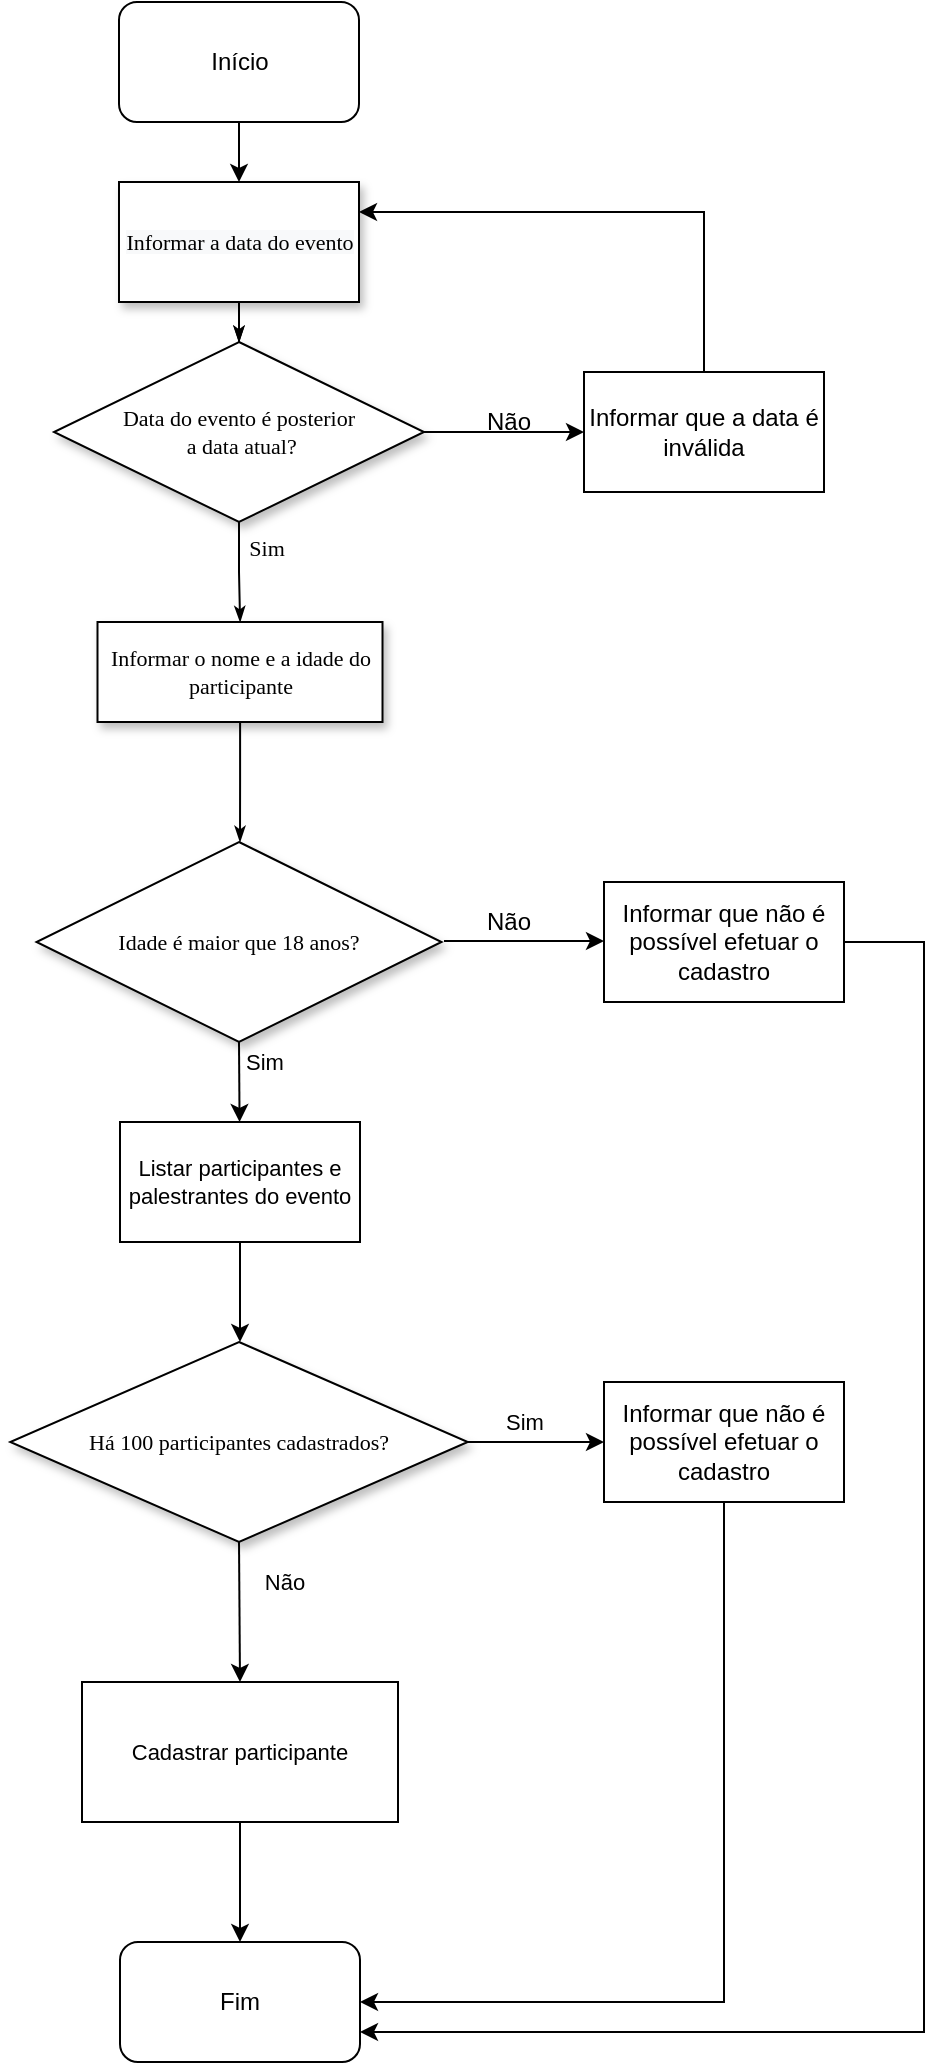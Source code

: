<mxfile version="15.4.3" type="device"><diagram name="Page-1" id="edf60f1a-56cd-e834-aa8a-f176f3a09ee4"><mxGraphModel dx="852" dy="427" grid="1" gridSize="10" guides="1" tooltips="1" connect="1" arrows="1" fold="1" page="1" pageScale="1" pageWidth="1100" pageHeight="850" background="none" math="0" shadow="0"><root><mxCell id="0"/><mxCell id="1" parent="0"/><mxCell id="60e70716793133e9-31" style="edgeStyle=orthogonalEdgeStyle;rounded=0;html=1;labelBackgroundColor=none;startSize=5;endArrow=classicThin;endFill=1;endSize=5;jettySize=auto;orthogonalLoop=1;strokeWidth=1;fontFamily=Verdana;fontSize=8;exitX=0.5;exitY=1;exitDx=0;exitDy=0;" parent="1" source="60e70716793133e9-4" target="60e70716793133e9-5" edge="1"><mxGeometry relative="1" as="geometry"><mxPoint x="200" y="100" as="sourcePoint"/></mxGeometry></mxCell><mxCell id="60e70716793133e9-32" style="edgeStyle=orthogonalEdgeStyle;rounded=0;html=1;labelBackgroundColor=none;startSize=5;endArrow=classicThin;endFill=1;endSize=5;jettySize=auto;orthogonalLoop=1;strokeWidth=1;fontFamily=Verdana;fontSize=8" parent="1" source="60e70716793133e9-4" target="60e70716793133e9-5" edge="1"><mxGeometry relative="1" as="geometry"/></mxCell><mxCell id="60e70716793133e9-4" value="&lt;font style=&quot;font-size: 11px&quot;&gt;&lt;span style=&quot;color: rgb(0 , 0 , 0) ; font-family: &amp;#34;verdana&amp;#34; ; font-style: normal ; font-weight: 400 ; letter-spacing: normal ; text-align: center ; text-indent: 0px ; text-transform: none ; word-spacing: 0px ; background-color: rgb(248 , 249 , 250) ; display: inline ; float: none&quot;&gt;Informar a data do evento&lt;/span&gt;&lt;br&gt;&lt;/font&gt;" style="rounded=0;whiteSpace=wrap;html=1;shadow=1;labelBackgroundColor=none;strokeWidth=1;fontFamily=Verdana;fontSize=8;align=center;" parent="1" vertex="1"><mxGeometry x="137.5" y="110" width="120" height="60" as="geometry"/></mxCell><mxCell id="60e70716793133e9-37" value="&lt;font style=&quot;font-size: 11px&quot;&gt;Sim&lt;/font&gt;" style="edgeStyle=orthogonalEdgeStyle;rounded=0;html=1;labelBackgroundColor=none;startSize=5;endArrow=classicThin;endFill=1;endSize=5;jettySize=auto;orthogonalLoop=1;strokeWidth=1;fontFamily=Verdana;fontSize=8" parent="1" source="60e70716793133e9-5" target="60e70716793133e9-9" edge="1"><mxGeometry x="-0.501" y="13" relative="1" as="geometry"><mxPoint as="offset"/></mxGeometry></mxCell><mxCell id="60e70716793133e9-5" value="&lt;font style=&quot;font-size: 11px&quot;&gt;Data do evento é posterior&lt;br&gt;&amp;nbsp;a data atual?&lt;/font&gt;" style="rhombus;whiteSpace=wrap;html=1;rounded=0;shadow=1;labelBackgroundColor=none;strokeWidth=1;fontFamily=Verdana;fontSize=8;align=center;" parent="1" vertex="1"><mxGeometry x="105" y="190" width="185" height="90" as="geometry"/></mxCell><mxCell id="60e70716793133e9-38" style="edgeStyle=orthogonalEdgeStyle;rounded=0;html=1;labelBackgroundColor=none;startSize=5;endArrow=classicThin;endFill=1;endSize=5;jettySize=auto;orthogonalLoop=1;strokeWidth=1;fontFamily=Verdana;fontSize=8" parent="1" source="60e70716793133e9-9" edge="1"><mxGeometry relative="1" as="geometry"><mxPoint x="198" y="440" as="targetPoint"/></mxGeometry></mxCell><mxCell id="60e70716793133e9-9" value="&lt;font style=&quot;font-size: 11px&quot;&gt;Informar o nome e a idade do participante&lt;/font&gt;" style="whiteSpace=wrap;html=1;rounded=0;shadow=1;labelBackgroundColor=none;strokeWidth=1;fontFamily=Verdana;fontSize=8;align=center;" parent="1" vertex="1"><mxGeometry x="126.75" y="330" width="142.5" height="50" as="geometry"/></mxCell><mxCell id="afD-ISo4h0VgPZJ_fKSi-5" value="" style="edgeStyle=none;rounded=0;orthogonalLoop=1;jettySize=auto;html=1;" edge="1" parent="1" source="afD-ISo4h0VgPZJ_fKSi-2" target="60e70716793133e9-4"><mxGeometry relative="1" as="geometry"/></mxCell><mxCell id="afD-ISo4h0VgPZJ_fKSi-2" value="Início" style="rounded=1;whiteSpace=wrap;html=1;" vertex="1" parent="1"><mxGeometry x="137.5" y="20" width="120" height="60" as="geometry"/></mxCell><mxCell id="afD-ISo4h0VgPZJ_fKSi-9" value="" style="edgeStyle=none;rounded=0;orthogonalLoop=1;jettySize=auto;html=1;exitX=1;exitY=0.5;exitDx=0;exitDy=0;" edge="1" parent="1" source="60e70716793133e9-5" target="afD-ISo4h0VgPZJ_fKSi-8"><mxGeometry relative="1" as="geometry"><mxPoint x="350" y="230" as="sourcePoint"/></mxGeometry></mxCell><mxCell id="afD-ISo4h0VgPZJ_fKSi-8" value="Informar que a data é inválida" style="rounded=0;whiteSpace=wrap;html=1;" vertex="1" parent="1"><mxGeometry x="370" y="205" width="120" height="60" as="geometry"/></mxCell><mxCell id="afD-ISo4h0VgPZJ_fKSi-12" value="Não" style="text;html=1;align=center;verticalAlign=middle;resizable=0;points=[];autosize=1;strokeColor=none;fillColor=none;" vertex="1" parent="1"><mxGeometry x="311.88" y="220" width="40" height="20" as="geometry"/></mxCell><mxCell id="afD-ISo4h0VgPZJ_fKSi-14" value="" style="endArrow=classic;html=1;rounded=0;fontSize=11;entryX=1;entryY=0.25;entryDx=0;entryDy=0;exitX=0.5;exitY=0;exitDx=0;exitDy=0;" edge="1" parent="1" source="afD-ISo4h0VgPZJ_fKSi-8" target="60e70716793133e9-4"><mxGeometry width="50" height="50" relative="1" as="geometry"><mxPoint x="420" y="200" as="sourcePoint"/><mxPoint x="340" y="190" as="targetPoint"/><Array as="points"><mxPoint x="430" y="125"/></Array></mxGeometry></mxCell><mxCell id="afD-ISo4h0VgPZJ_fKSi-15" value="&lt;font style=&quot;font-size: 11px&quot;&gt;Idade é maior que 18 anos?&lt;/font&gt;" style="rhombus;whiteSpace=wrap;html=1;rounded=0;shadow=1;labelBackgroundColor=none;strokeWidth=1;fontFamily=Verdana;fontSize=8;align=center;" vertex="1" parent="1"><mxGeometry x="96.25" y="440" width="202.5" height="100" as="geometry"/></mxCell><mxCell id="afD-ISo4h0VgPZJ_fKSi-17" value="Informar que não é possível efetuar o cadastro" style="rounded=0;whiteSpace=wrap;html=1;" vertex="1" parent="1"><mxGeometry x="380" y="460" width="120" height="60" as="geometry"/></mxCell><mxCell id="afD-ISo4h0VgPZJ_fKSi-18" value="Não" style="text;html=1;align=center;verticalAlign=middle;resizable=0;points=[];autosize=1;strokeColor=none;fillColor=none;" vertex="1" parent="1"><mxGeometry x="311.88" y="470" width="40" height="20" as="geometry"/></mxCell><mxCell id="afD-ISo4h0VgPZJ_fKSi-19" value="" style="edgeStyle=none;rounded=0;orthogonalLoop=1;jettySize=auto;html=1;exitX=1;exitY=0.5;exitDx=0;exitDy=0;" edge="1" parent="1"><mxGeometry relative="1" as="geometry"><mxPoint x="300" y="489.5" as="sourcePoint"/><mxPoint x="380" y="489.5" as="targetPoint"/></mxGeometry></mxCell><mxCell id="afD-ISo4h0VgPZJ_fKSi-20" value="Fim" style="rounded=1;whiteSpace=wrap;html=1;" vertex="1" parent="1"><mxGeometry x="138" y="990" width="120" height="60" as="geometry"/></mxCell><mxCell id="afD-ISo4h0VgPZJ_fKSi-21" value="" style="endArrow=classic;html=1;rounded=0;fontSize=11;exitX=0.5;exitY=1;exitDx=0;exitDy=0;" edge="1" parent="1" source="afD-ISo4h0VgPZJ_fKSi-15" target="afD-ISo4h0VgPZJ_fKSi-22"><mxGeometry width="50" height="50" relative="1" as="geometry"><mxPoint x="290" y="700" as="sourcePoint"/><mxPoint x="198" y="600" as="targetPoint"/></mxGeometry></mxCell><mxCell id="afD-ISo4h0VgPZJ_fKSi-22" value="Listar participantes e palestrantes do evento" style="rounded=0;whiteSpace=wrap;html=1;fontSize=11;" vertex="1" parent="1"><mxGeometry x="138" y="580" width="120" height="60" as="geometry"/></mxCell><mxCell id="afD-ISo4h0VgPZJ_fKSi-23" value="" style="endArrow=classic;html=1;rounded=0;fontSize=11;exitX=0.5;exitY=1;exitDx=0;exitDy=0;" edge="1" parent="1" source="afD-ISo4h0VgPZJ_fKSi-22"><mxGeometry width="50" height="50" relative="1" as="geometry"><mxPoint x="290" y="760" as="sourcePoint"/><mxPoint x="198" y="690" as="targetPoint"/></mxGeometry></mxCell><mxCell id="afD-ISo4h0VgPZJ_fKSi-24" value="&lt;font style=&quot;font-size: 11px&quot;&gt;Há 100 participantes cadastrados?&lt;/font&gt;" style="rhombus;whiteSpace=wrap;html=1;rounded=0;shadow=1;labelBackgroundColor=none;strokeWidth=1;fontFamily=Verdana;fontSize=8;align=center;" vertex="1" parent="1"><mxGeometry x="83.13" y="690" width="228.75" height="100" as="geometry"/></mxCell><mxCell id="afD-ISo4h0VgPZJ_fKSi-25" value="Informar que não é possível efetuar o cadastro" style="rounded=0;whiteSpace=wrap;html=1;" vertex="1" parent="1"><mxGeometry x="380" y="710" width="120" height="60" as="geometry"/></mxCell><mxCell id="afD-ISo4h0VgPZJ_fKSi-26" value="" style="edgeStyle=none;rounded=0;orthogonalLoop=1;jettySize=auto;html=1;exitX=1;exitY=0.5;exitDx=0;exitDy=0;" edge="1" parent="1" source="afD-ISo4h0VgPZJ_fKSi-24"><mxGeometry relative="1" as="geometry"><mxPoint x="340" y="740" as="sourcePoint"/><mxPoint x="380" y="740" as="targetPoint"/></mxGeometry></mxCell><mxCell id="afD-ISo4h0VgPZJ_fKSi-27" value="Sim" style="text;html=1;align=center;verticalAlign=middle;resizable=0;points=[];autosize=1;strokeColor=none;fillColor=none;fontSize=11;" vertex="1" parent="1"><mxGeometry x="325" y="720" width="30" height="20" as="geometry"/></mxCell><mxCell id="afD-ISo4h0VgPZJ_fKSi-28" value="" style="endArrow=classic;html=1;rounded=0;fontSize=11;exitX=0.5;exitY=1;exitDx=0;exitDy=0;" edge="1" parent="1" source="afD-ISo4h0VgPZJ_fKSi-24"><mxGeometry width="50" height="50" relative="1" as="geometry"><mxPoint x="410" y="850" as="sourcePoint"/><mxPoint x="198" y="860" as="targetPoint"/></mxGeometry></mxCell><mxCell id="afD-ISo4h0VgPZJ_fKSi-29" value="Sim" style="text;html=1;align=center;verticalAlign=middle;resizable=0;points=[];autosize=1;strokeColor=none;fillColor=none;fontSize=11;" vertex="1" parent="1"><mxGeometry x="195" y="540" width="30" height="20" as="geometry"/></mxCell><mxCell id="afD-ISo4h0VgPZJ_fKSi-30" value="Não" style="text;html=1;align=center;verticalAlign=middle;resizable=0;points=[];autosize=1;strokeColor=none;fillColor=none;fontSize=11;" vertex="1" parent="1"><mxGeometry x="200" y="800" width="40" height="20" as="geometry"/></mxCell><mxCell id="afD-ISo4h0VgPZJ_fKSi-31" value="&lt;font style=&quot;font-size: 11px&quot;&gt;Cadastrar participante&lt;/font&gt;" style="rounded=0;whiteSpace=wrap;html=1;fontSize=12;" vertex="1" parent="1"><mxGeometry x="119" y="860" width="158" height="70" as="geometry"/></mxCell><mxCell id="afD-ISo4h0VgPZJ_fKSi-32" value="" style="endArrow=classic;html=1;rounded=0;fontSize=11;exitX=0.5;exitY=1;exitDx=0;exitDy=0;entryX=0.5;entryY=0;entryDx=0;entryDy=0;" edge="1" parent="1" source="afD-ISo4h0VgPZJ_fKSi-31" target="afD-ISo4h0VgPZJ_fKSi-20"><mxGeometry width="50" height="50" relative="1" as="geometry"><mxPoint x="410" y="880" as="sourcePoint"/><mxPoint x="460" y="830" as="targetPoint"/></mxGeometry></mxCell><mxCell id="afD-ISo4h0VgPZJ_fKSi-33" value="" style="endArrow=classic;html=1;rounded=0;fontSize=11;exitX=0.5;exitY=1;exitDx=0;exitDy=0;entryX=1;entryY=0.5;entryDx=0;entryDy=0;" edge="1" parent="1" source="afD-ISo4h0VgPZJ_fKSi-25" target="afD-ISo4h0VgPZJ_fKSi-20"><mxGeometry width="50" height="50" relative="1" as="geometry"><mxPoint x="410" y="880" as="sourcePoint"/><mxPoint x="440" y="1020" as="targetPoint"/><Array as="points"><mxPoint x="440" y="1020"/></Array></mxGeometry></mxCell><mxCell id="afD-ISo4h0VgPZJ_fKSi-34" value="" style="endArrow=classic;html=1;rounded=0;fontSize=11;exitX=1;exitY=0.5;exitDx=0;exitDy=0;entryX=1;entryY=0.75;entryDx=0;entryDy=0;" edge="1" parent="1" source="afD-ISo4h0VgPZJ_fKSi-17" target="afD-ISo4h0VgPZJ_fKSi-20"><mxGeometry width="50" height="50" relative="1" as="geometry"><mxPoint x="410" y="680" as="sourcePoint"/><mxPoint x="260" y="1022" as="targetPoint"/><Array as="points"><mxPoint x="540" y="490"/><mxPoint x="540" y="1035"/></Array></mxGeometry></mxCell></root></mxGraphModel></diagram></mxfile>